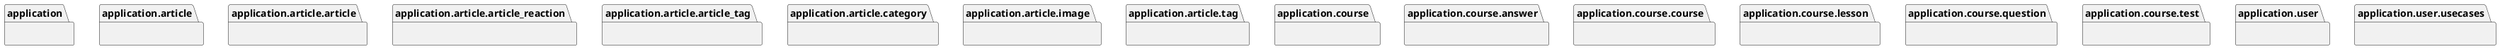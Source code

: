 @startuml packages_yourpackage
set namespaceSeparator none
package "application" as application {
}
package "application.article" as application.article {
}
package "application.article.article" as application.article.article {
}
package "application.article.article_reaction" as application.article.article_reaction {
}
package "application.article.article_tag" as application.article.article_tag {
}
package "application.article.category" as application.article.category {
}
package "application.article.image" as application.article.image {
}
package "application.article.tag" as application.article.tag {
}
package "application.course" as application.course {
}
package "application.course.answer" as application.course.answer {
}
package "application.course.course" as application.course.course {
}
package "application.course.lesson" as application.course.lesson {
}
package "application.course.question" as application.course.question {
}
package "application.course.test" as application.course.test {
}
package "application.user" as application.user {
}
package "application.user.usecases" as application.user.usecases {
}
@enduml
